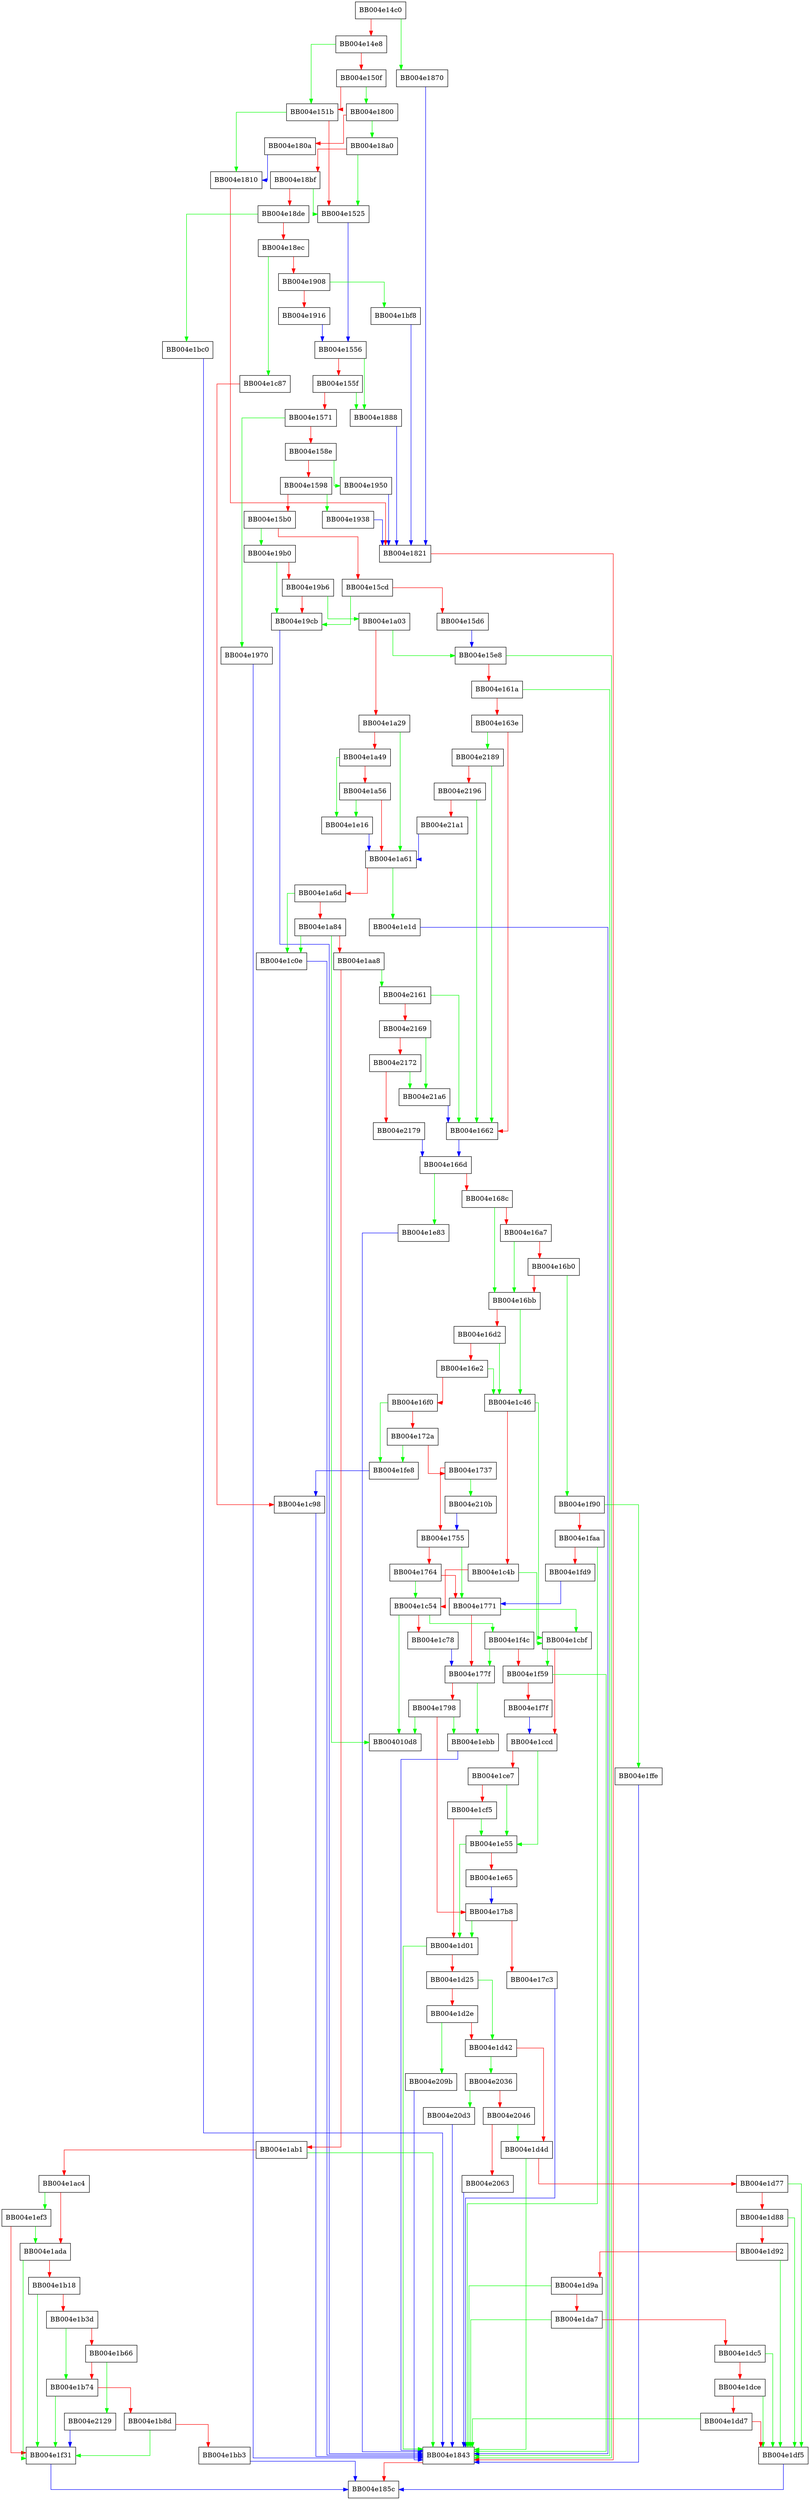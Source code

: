 digraph tls_process_server_hello {
  node [shape="box"];
  graph [splines=ortho];
  BB004e14c0 -> BB004e1870 [color="green"];
  BB004e14c0 -> BB004e14e8 [color="red"];
  BB004e14e8 -> BB004e151b [color="green"];
  BB004e14e8 -> BB004e150f [color="red"];
  BB004e150f -> BB004e1800 [color="green"];
  BB004e150f -> BB004e151b [color="red"];
  BB004e151b -> BB004e1810 [color="green"];
  BB004e151b -> BB004e1525 [color="red"];
  BB004e1525 -> BB004e1556 [color="blue"];
  BB004e1556 -> BB004e1888 [color="green"];
  BB004e1556 -> BB004e155f [color="red"];
  BB004e155f -> BB004e1888 [color="green"];
  BB004e155f -> BB004e1571 [color="red"];
  BB004e1571 -> BB004e1970 [color="green"];
  BB004e1571 -> BB004e158e [color="red"];
  BB004e158e -> BB004e1950 [color="green"];
  BB004e158e -> BB004e1598 [color="red"];
  BB004e1598 -> BB004e1938 [color="green"];
  BB004e1598 -> BB004e15b0 [color="red"];
  BB004e15b0 -> BB004e19b0 [color="green"];
  BB004e15b0 -> BB004e15cd [color="red"];
  BB004e15cd -> BB004e19cb [color="green"];
  BB004e15cd -> BB004e15d6 [color="red"];
  BB004e15d6 -> BB004e15e8 [color="blue"];
  BB004e15e8 -> BB004e1843 [color="green"];
  BB004e15e8 -> BB004e161a [color="red"];
  BB004e161a -> BB004e1843 [color="green"];
  BB004e161a -> BB004e163e [color="red"];
  BB004e163e -> BB004e2189 [color="green"];
  BB004e163e -> BB004e1662 [color="red"];
  BB004e1662 -> BB004e166d [color="blue"];
  BB004e166d -> BB004e1e83 [color="green"];
  BB004e166d -> BB004e168c [color="red"];
  BB004e168c -> BB004e16bb [color="green"];
  BB004e168c -> BB004e16a7 [color="red"];
  BB004e16a7 -> BB004e16bb [color="green"];
  BB004e16a7 -> BB004e16b0 [color="red"];
  BB004e16b0 -> BB004e1f90 [color="green"];
  BB004e16b0 -> BB004e16bb [color="red"];
  BB004e16bb -> BB004e1c46 [color="green"];
  BB004e16bb -> BB004e16d2 [color="red"];
  BB004e16d2 -> BB004e1c46 [color="green"];
  BB004e16d2 -> BB004e16e2 [color="red"];
  BB004e16e2 -> BB004e1c46 [color="green"];
  BB004e16e2 -> BB004e16f0 [color="red"];
  BB004e16f0 -> BB004e1fe8 [color="green"];
  BB004e16f0 -> BB004e172a [color="red"];
  BB004e172a -> BB004e1fe8 [color="green"];
  BB004e172a -> BB004e1737 [color="red"];
  BB004e1737 -> BB004e210b [color="green"];
  BB004e1737 -> BB004e1755 [color="red"];
  BB004e1755 -> BB004e1771 [color="green"];
  BB004e1755 -> BB004e1764 [color="red"];
  BB004e1764 -> BB004e1c54 [color="green"];
  BB004e1764 -> BB004e1771 [color="red"];
  BB004e1771 -> BB004e1cbf [color="green"];
  BB004e1771 -> BB004e177f [color="red"];
  BB004e177f -> BB004e1ebb [color="green"];
  BB004e177f -> BB004e1798 [color="red"];
  BB004e1798 -> BB004010d8 [color="green"];
  BB004e1798 -> BB004e1ebb [color="green"];
  BB004e1798 -> BB004e17b8 [color="red"];
  BB004e17b8 -> BB004e1d01 [color="green"];
  BB004e17b8 -> BB004e17c3 [color="red"];
  BB004e17c3 -> BB004e1843 [color="blue"];
  BB004e1800 -> BB004e18a0 [color="green"];
  BB004e1800 -> BB004e180a [color="red"];
  BB004e180a -> BB004e1810 [color="blue"];
  BB004e1810 -> BB004e1821 [color="red"];
  BB004e1821 -> BB004e1843 [color="red"];
  BB004e1843 -> BB004e185c [color="red"];
  BB004e1870 -> BB004e1821 [color="blue"];
  BB004e1888 -> BB004e1821 [color="blue"];
  BB004e18a0 -> BB004e1525 [color="green"];
  BB004e18a0 -> BB004e18bf [color="red"];
  BB004e18bf -> BB004e1525 [color="green"];
  BB004e18bf -> BB004e18de [color="red"];
  BB004e18de -> BB004e1bc0 [color="green"];
  BB004e18de -> BB004e18ec [color="red"];
  BB004e18ec -> BB004e1c87 [color="green"];
  BB004e18ec -> BB004e1908 [color="red"];
  BB004e1908 -> BB004e1bf8 [color="green"];
  BB004e1908 -> BB004e1916 [color="red"];
  BB004e1916 -> BB004e1556 [color="blue"];
  BB004e1938 -> BB004e1821 [color="blue"];
  BB004e1950 -> BB004e1821 [color="blue"];
  BB004e1970 -> BB004e1843 [color="blue"];
  BB004e19b0 -> BB004e19cb [color="green"];
  BB004e19b0 -> BB004e19b6 [color="red"];
  BB004e19b6 -> BB004e1a03 [color="green"];
  BB004e19b6 -> BB004e19cb [color="red"];
  BB004e19cb -> BB004e1843 [color="blue"];
  BB004e1a03 -> BB004e15e8 [color="green"];
  BB004e1a03 -> BB004e1a29 [color="red"];
  BB004e1a29 -> BB004e1a61 [color="green"];
  BB004e1a29 -> BB004e1a49 [color="red"];
  BB004e1a49 -> BB004e1e16 [color="green"];
  BB004e1a49 -> BB004e1a56 [color="red"];
  BB004e1a56 -> BB004e1e16 [color="green"];
  BB004e1a56 -> BB004e1a61 [color="red"];
  BB004e1a61 -> BB004e1e1d [color="green"];
  BB004e1a61 -> BB004e1a6d [color="red"];
  BB004e1a6d -> BB004e1c0e [color="green"];
  BB004e1a6d -> BB004e1a84 [color="red"];
  BB004e1a84 -> BB004010d8 [color="green"];
  BB004e1a84 -> BB004e1c0e [color="green"];
  BB004e1a84 -> BB004e1aa8 [color="red"];
  BB004e1aa8 -> BB004e2161 [color="green"];
  BB004e1aa8 -> BB004e1ab1 [color="red"];
  BB004e1ab1 -> BB004e1843 [color="green"];
  BB004e1ab1 -> BB004e1ac4 [color="red"];
  BB004e1ac4 -> BB004e1ef3 [color="green"];
  BB004e1ac4 -> BB004e1ada [color="red"];
  BB004e1ada -> BB004e1f31 [color="green"];
  BB004e1ada -> BB004e1b18 [color="red"];
  BB004e1b18 -> BB004e1f31 [color="green"];
  BB004e1b18 -> BB004e1b3d [color="red"];
  BB004e1b3d -> BB004e1b74 [color="green"];
  BB004e1b3d -> BB004e1b66 [color="red"];
  BB004e1b66 -> BB004e2129 [color="green"];
  BB004e1b66 -> BB004e1b74 [color="red"];
  BB004e1b74 -> BB004e1f31 [color="green"];
  BB004e1b74 -> BB004e1b8d [color="red"];
  BB004e1b8d -> BB004e1f31 [color="green"];
  BB004e1b8d -> BB004e1bb3 [color="red"];
  BB004e1bb3 -> BB004e185c [color="blue"];
  BB004e1bc0 -> BB004e1843 [color="blue"];
  BB004e1bf8 -> BB004e1821 [color="blue"];
  BB004e1c0e -> BB004e1843 [color="blue"];
  BB004e1c46 -> BB004e1cbf [color="green"];
  BB004e1c46 -> BB004e1c4b [color="red"];
  BB004e1c4b -> BB004e1cbf [color="green"];
  BB004e1c4b -> BB004e1c54 [color="red"];
  BB004e1c54 -> BB004010d8 [color="green"];
  BB004e1c54 -> BB004e1f4c [color="green"];
  BB004e1c54 -> BB004e1c78 [color="red"];
  BB004e1c78 -> BB004e177f [color="blue"];
  BB004e1c87 -> BB004e1c98 [color="red"];
  BB004e1c98 -> BB004e1843 [color="blue"];
  BB004e1cbf -> BB004e1f59 [color="green"];
  BB004e1cbf -> BB004e1ccd [color="red"];
  BB004e1ccd -> BB004e1e55 [color="green"];
  BB004e1ccd -> BB004e1ce7 [color="red"];
  BB004e1ce7 -> BB004e1e55 [color="green"];
  BB004e1ce7 -> BB004e1cf5 [color="red"];
  BB004e1cf5 -> BB004e1e55 [color="green"];
  BB004e1cf5 -> BB004e1d01 [color="red"];
  BB004e1d01 -> BB004e1843 [color="green"];
  BB004e1d01 -> BB004e1d25 [color="red"];
  BB004e1d25 -> BB004e1d42 [color="green"];
  BB004e1d25 -> BB004e1d2e [color="red"];
  BB004e1d2e -> BB004e209b [color="green"];
  BB004e1d2e -> BB004e1d42 [color="red"];
  BB004e1d42 -> BB004e2036 [color="green"];
  BB004e1d42 -> BB004e1d4d [color="red"];
  BB004e1d4d -> BB004e1843 [color="green"];
  BB004e1d4d -> BB004e1d77 [color="red"];
  BB004e1d77 -> BB004e1df5 [color="green"];
  BB004e1d77 -> BB004e1d88 [color="red"];
  BB004e1d88 -> BB004e1df5 [color="green"];
  BB004e1d88 -> BB004e1d92 [color="red"];
  BB004e1d92 -> BB004e1df5 [color="green"];
  BB004e1d92 -> BB004e1d9a [color="red"];
  BB004e1d9a -> BB004e1843 [color="green"];
  BB004e1d9a -> BB004e1da7 [color="red"];
  BB004e1da7 -> BB004e1843 [color="green"];
  BB004e1da7 -> BB004e1dc5 [color="red"];
  BB004e1dc5 -> BB004e1df5 [color="green"];
  BB004e1dc5 -> BB004e1dce [color="red"];
  BB004e1dce -> BB004e1df5 [color="green"];
  BB004e1dce -> BB004e1dd7 [color="red"];
  BB004e1dd7 -> BB004e1843 [color="green"];
  BB004e1dd7 -> BB004e1df5 [color="red"];
  BB004e1df5 -> BB004e185c [color="blue"];
  BB004e1e16 -> BB004e1a61 [color="blue"];
  BB004e1e1d -> BB004e1843 [color="blue"];
  BB004e1e55 -> BB004e1d01 [color="green"];
  BB004e1e55 -> BB004e1e65 [color="red"];
  BB004e1e65 -> BB004e17b8 [color="blue"];
  BB004e1e83 -> BB004e1843 [color="blue"];
  BB004e1ebb -> BB004e1843 [color="blue"];
  BB004e1ef3 -> BB004e1ada [color="green"];
  BB004e1ef3 -> BB004e1f31 [color="red"];
  BB004e1f31 -> BB004e185c [color="blue"];
  BB004e1f4c -> BB004e177f [color="green"];
  BB004e1f4c -> BB004e1f59 [color="red"];
  BB004e1f59 -> BB004e1843 [color="green"];
  BB004e1f59 -> BB004e1f7f [color="red"];
  BB004e1f7f -> BB004e1ccd [color="blue"];
  BB004e1f90 -> BB004e1ffe [color="green"];
  BB004e1f90 -> BB004e1faa [color="red"];
  BB004e1faa -> BB004e1843 [color="green"];
  BB004e1faa -> BB004e1fd9 [color="red"];
  BB004e1fd9 -> BB004e1771 [color="blue"];
  BB004e1fe8 -> BB004e1c98 [color="blue"];
  BB004e1ffe -> BB004e1843 [color="blue"];
  BB004e2036 -> BB004e20d3 [color="green"];
  BB004e2036 -> BB004e2046 [color="red"];
  BB004e2046 -> BB004e1d4d [color="green"];
  BB004e2046 -> BB004e2063 [color="red"];
  BB004e2063 -> BB004e1843 [color="blue"];
  BB004e209b -> BB004e1843 [color="blue"];
  BB004e20d3 -> BB004e1843 [color="blue"];
  BB004e210b -> BB004e1755 [color="blue"];
  BB004e2129 -> BB004e1f31 [color="blue"];
  BB004e2161 -> BB004e1662 [color="green"];
  BB004e2161 -> BB004e2169 [color="red"];
  BB004e2169 -> BB004e21a6 [color="green"];
  BB004e2169 -> BB004e2172 [color="red"];
  BB004e2172 -> BB004e21a6 [color="green"];
  BB004e2172 -> BB004e2179 [color="red"];
  BB004e2179 -> BB004e166d [color="blue"];
  BB004e2189 -> BB004e1662 [color="green"];
  BB004e2189 -> BB004e2196 [color="red"];
  BB004e2196 -> BB004e1662 [color="green"];
  BB004e2196 -> BB004e21a1 [color="red"];
  BB004e21a1 -> BB004e1a61 [color="blue"];
  BB004e21a6 -> BB004e1662 [color="blue"];
}
